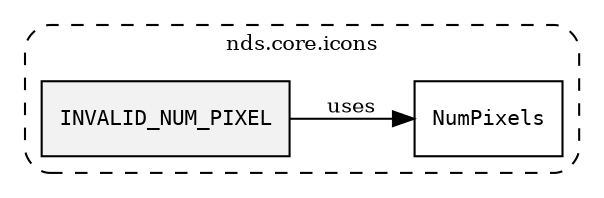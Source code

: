/**
 * This dot file creates symbol collaboration diagram for INVALID_NUM_PIXEL.
 */
digraph ZSERIO
{
    node [shape=box, fontsize=10];
    rankdir="LR";
    fontsize=10;
    tooltip="INVALID_NUM_PIXEL collaboration diagram";

    subgraph "cluster_nds.core.icons"
    {
        style="dashed, rounded";
        label="nds.core.icons";
        tooltip="Package nds.core.icons";
        href="../../../content/packages/nds.core.icons.html#Package-nds-core-icons";
        target="_parent";

        "INVALID_NUM_PIXEL" [style="filled", fillcolor="#0000000D", target="_parent", label=<<font face="monospace"><table align="center" border="0" cellspacing="0" cellpadding="0"><tr><td href="../../../content/packages/nds.core.icons.html#Constant-INVALID_NUM_PIXEL" title="Constant defined in nds.core.icons">INVALID_NUM_PIXEL</td></tr></table></font>>];
        "NumPixels" [target="_parent", label=<<font face="monospace"><table align="center" border="0" cellspacing="0" cellpadding="0"><tr><td href="../../../content/packages/nds.core.icons.html#Subtype-NumPixels" title="Subtype defined in nds.core.icons">NumPixels</td></tr></table></font>>];
    }

    "INVALID_NUM_PIXEL" -> "NumPixels" [label="uses", fontsize=10];
}
